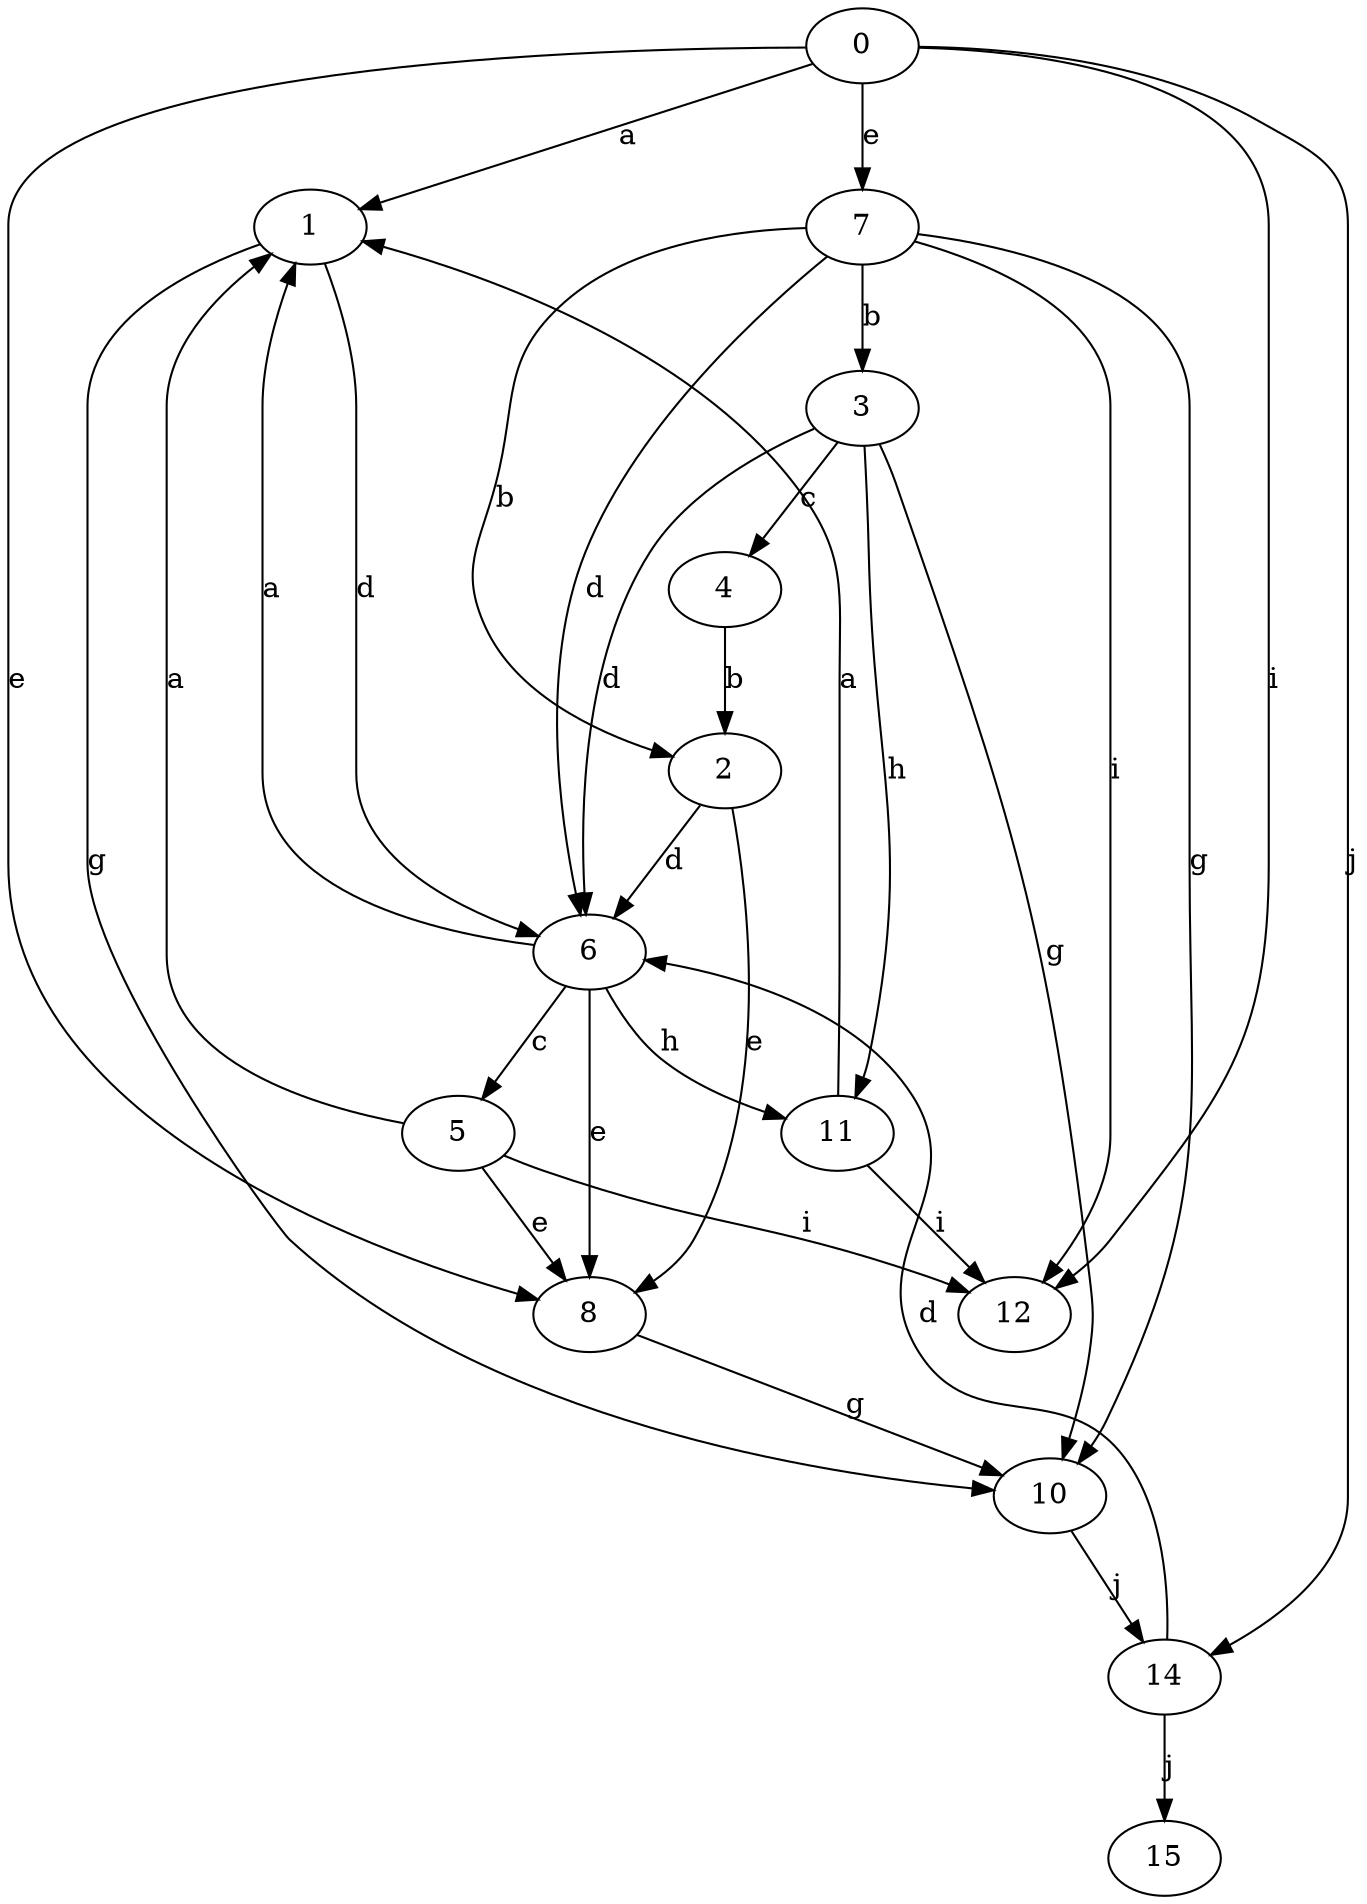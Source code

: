 strict digraph  {
1;
2;
3;
4;
0;
5;
6;
7;
8;
10;
11;
12;
14;
15;
1 -> 6  [label=d];
1 -> 10  [label=g];
2 -> 6  [label=d];
2 -> 8  [label=e];
3 -> 4  [label=c];
3 -> 6  [label=d];
3 -> 10  [label=g];
3 -> 11  [label=h];
4 -> 2  [label=b];
0 -> 1  [label=a];
0 -> 7  [label=e];
0 -> 8  [label=e];
0 -> 12  [label=i];
0 -> 14  [label=j];
5 -> 1  [label=a];
5 -> 8  [label=e];
5 -> 12  [label=i];
6 -> 1  [label=a];
6 -> 5  [label=c];
6 -> 8  [label=e];
6 -> 11  [label=h];
7 -> 2  [label=b];
7 -> 3  [label=b];
7 -> 6  [label=d];
7 -> 10  [label=g];
7 -> 12  [label=i];
8 -> 10  [label=g];
10 -> 14  [label=j];
11 -> 1  [label=a];
11 -> 12  [label=i];
14 -> 6  [label=d];
14 -> 15  [label=j];
}
